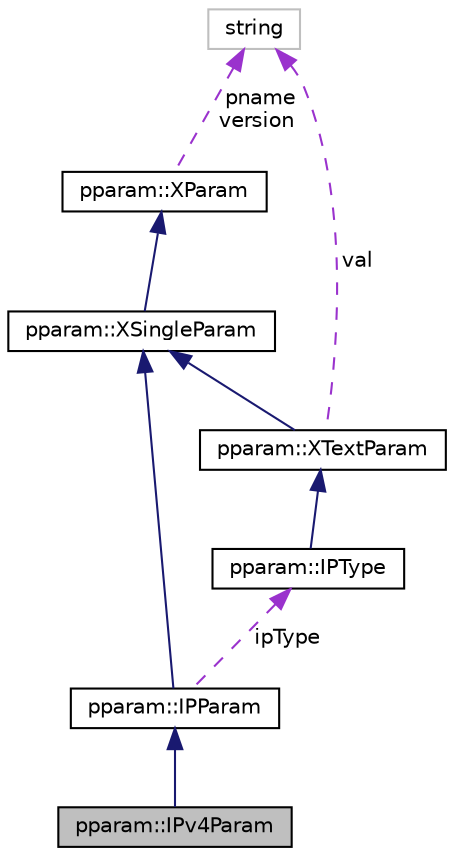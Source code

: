 digraph "pparam::IPv4Param"
{
 // LATEX_PDF_SIZE
  edge [fontname="Helvetica",fontsize="10",labelfontname="Helvetica",labelfontsize="10"];
  node [fontname="Helvetica",fontsize="10",shape=record];
  Node1 [label="pparam::IPv4Param",height=0.2,width=0.4,color="black", fillcolor="grey75", style="filled", fontcolor="black",tooltip="Reperesent a IPv4Param address."];
  Node2 -> Node1 [dir="back",color="midnightblue",fontsize="10",style="solid",fontname="Helvetica"];
  Node2 [label="pparam::IPParam",height=0.2,width=0.4,color="black", fillcolor="white", style="filled",URL="$classpparam_1_1IPParam.html",tooltip="Peresent an IP address."];
  Node3 -> Node2 [dir="back",color="midnightblue",fontsize="10",style="solid",fontname="Helvetica"];
  Node3 [label="pparam::XSingleParam",height=0.2,width=0.4,color="black", fillcolor="white", style="filled",URL="$classpparam_1_1XSingleParam.html",tooltip=" "];
  Node4 -> Node3 [dir="back",color="midnightblue",fontsize="10",style="solid",fontname="Helvetica"];
  Node4 [label="pparam::XParam",height=0.2,width=0.4,color="black", fillcolor="white", style="filled",URL="$classpparam_1_1XParam.html",tooltip=" "];
  Node5 -> Node4 [dir="back",color="darkorchid3",fontsize="10",style="dashed",label=" pname\nversion" ,fontname="Helvetica"];
  Node5 [label="string",height=0.2,width=0.4,color="grey75", fillcolor="white", style="filled",tooltip=" "];
  Node6 -> Node2 [dir="back",color="darkorchid3",fontsize="10",style="dashed",label=" ipType" ,fontname="Helvetica"];
  Node6 [label="pparam::IPType",height=0.2,width=0.4,color="black", fillcolor="white", style="filled",URL="$classpparam_1_1IPType.html",tooltip=" "];
  Node7 -> Node6 [dir="back",color="midnightblue",fontsize="10",style="solid",fontname="Helvetica"];
  Node7 [label="pparam::XTextParam",height=0.2,width=0.4,color="black", fillcolor="white", style="filled",URL="$classpparam_1_1XTextParam.html",tooltip=" "];
  Node3 -> Node7 [dir="back",color="midnightblue",fontsize="10",style="solid",fontname="Helvetica"];
  Node5 -> Node7 [dir="back",color="darkorchid3",fontsize="10",style="dashed",label=" val" ,fontname="Helvetica"];
}
